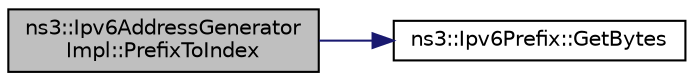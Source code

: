 digraph "ns3::Ipv6AddressGeneratorImpl::PrefixToIndex"
{
 // LATEX_PDF_SIZE
  edge [fontname="Helvetica",fontsize="10",labelfontname="Helvetica",labelfontsize="10"];
  node [fontname="Helvetica",fontsize="10",shape=record];
  rankdir="LR";
  Node1 [label="ns3::Ipv6AddressGenerator\lImpl::PrefixToIndex",height=0.2,width=0.4,color="black", fillcolor="grey75", style="filled", fontcolor="black",tooltip="Create an index number for the prefix."];
  Node1 -> Node2 [color="midnightblue",fontsize="10",style="solid",fontname="Helvetica"];
  Node2 [label="ns3::Ipv6Prefix::GetBytes",height=0.2,width=0.4,color="black", fillcolor="white", style="filled",URL="$classns3_1_1_ipv6_prefix.html#af989d2978fbc0d2f00f742421448d306",tooltip="Get the bytes corresponding to the prefix."];
}
